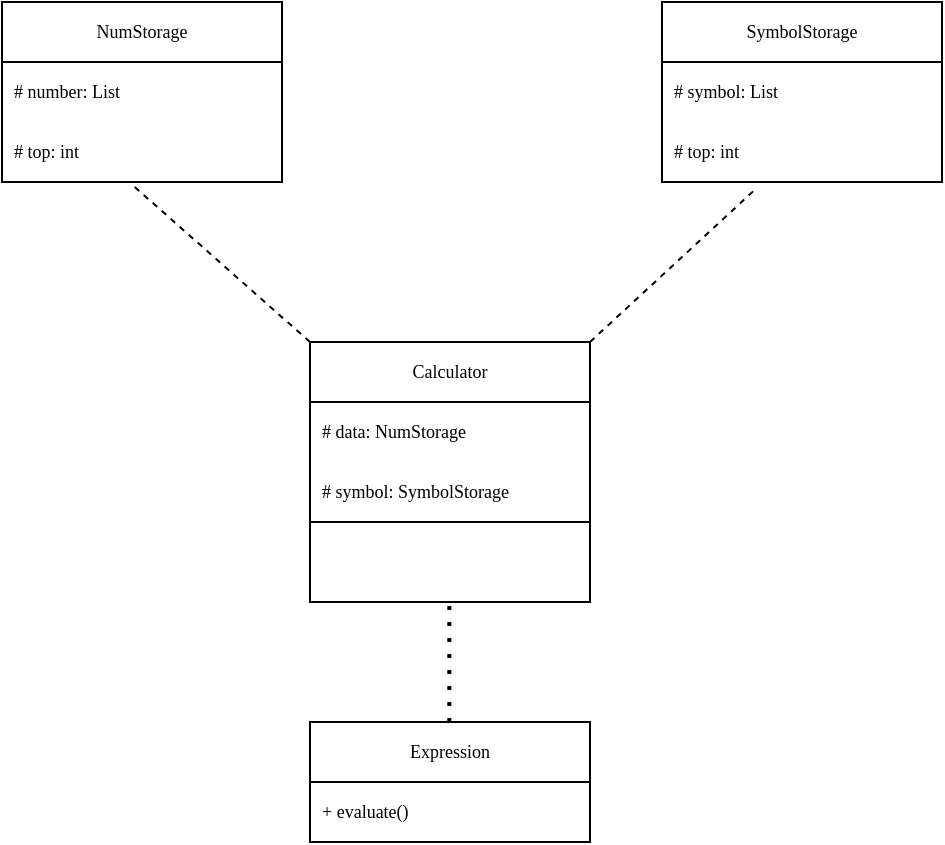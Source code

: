 <mxfile version="23.1.0" type="github">
  <diagram id="C5RBs43oDa-KdzZeNtuy" name="Page-1">
    <mxGraphModel dx="989" dy="541" grid="1" gridSize="10" guides="1" tooltips="1" connect="1" arrows="1" fold="1" page="1" pageScale="1" pageWidth="827" pageHeight="1169" math="0" shadow="0">
      <root>
        <mxCell id="WIyWlLk6GJQsqaUBKTNV-0" />
        <mxCell id="WIyWlLk6GJQsqaUBKTNV-1" parent="WIyWlLk6GJQsqaUBKTNV-0" />
        <mxCell id="__7aa9Ticv8BTrV1trAX-0" value="NumStorage" style="swimlane;fontStyle=0;childLayout=stackLayout;horizontal=1;startSize=30;horizontalStack=0;resizeParent=1;resizeParentMax=0;resizeLast=0;collapsible=1;marginBottom=0;whiteSpace=wrap;html=1;fontSize=9;fontFamily=Verdana;" parent="WIyWlLk6GJQsqaUBKTNV-1" vertex="1">
          <mxGeometry x="190" y="40" width="140" height="90" as="geometry" />
        </mxCell>
        <mxCell id="__7aa9Ticv8BTrV1trAX-1" value="# number: List" style="text;strokeColor=none;fillColor=none;align=left;verticalAlign=middle;spacingLeft=4;spacingRight=4;overflow=hidden;points=[[0,0.5],[1,0.5]];portConstraint=eastwest;rotatable=0;whiteSpace=wrap;html=1;fontSize=9;fontFamily=Verdana;" parent="__7aa9Ticv8BTrV1trAX-0" vertex="1">
          <mxGeometry y="30" width="140" height="30" as="geometry" />
        </mxCell>
        <mxCell id="__7aa9Ticv8BTrV1trAX-2" value="# top: int" style="text;strokeColor=none;fillColor=none;align=left;verticalAlign=middle;spacingLeft=4;spacingRight=4;overflow=hidden;points=[[0,0.5],[1,0.5]];portConstraint=eastwest;rotatable=0;whiteSpace=wrap;html=1;perimeterSpacing=4;fontSize=9;fontFamily=Verdana;" parent="__7aa9Ticv8BTrV1trAX-0" vertex="1">
          <mxGeometry y="60" width="140" height="30" as="geometry" />
        </mxCell>
        <mxCell id="__7aa9Ticv8BTrV1trAX-9" value="SymbolStorage" style="swimlane;fontStyle=0;childLayout=stackLayout;horizontal=1;startSize=30;horizontalStack=0;resizeParent=1;resizeParentMax=0;resizeLast=0;collapsible=1;marginBottom=0;whiteSpace=wrap;html=1;fontSize=9;fontFamily=Verdana;" parent="WIyWlLk6GJQsqaUBKTNV-1" vertex="1">
          <mxGeometry x="520" y="40" width="140" height="90" as="geometry" />
        </mxCell>
        <mxCell id="__7aa9Ticv8BTrV1trAX-10" value="# symbol: List" style="text;strokeColor=none;fillColor=none;align=left;verticalAlign=middle;spacingLeft=4;spacingRight=4;overflow=hidden;points=[[0,0.5],[1,0.5]];portConstraint=eastwest;rotatable=0;whiteSpace=wrap;html=1;fontSize=9;fontFamily=Verdana;" parent="__7aa9Ticv8BTrV1trAX-9" vertex="1">
          <mxGeometry y="30" width="140" height="30" as="geometry" />
        </mxCell>
        <mxCell id="__7aa9Ticv8BTrV1trAX-11" value="# top: int" style="text;strokeColor=none;fillColor=none;align=left;verticalAlign=middle;spacingLeft=4;spacingRight=4;overflow=hidden;points=[[0,0.5],[1,0.5]];portConstraint=eastwest;rotatable=0;whiteSpace=wrap;html=1;fontSize=9;fontFamily=Verdana;" parent="__7aa9Ticv8BTrV1trAX-9" vertex="1">
          <mxGeometry y="60" width="140" height="30" as="geometry" />
        </mxCell>
        <mxCell id="zj9nEusKQUSDWfUNJ4dz-2" value="" style="endArrow=none;dashed=1;html=1;rounded=0;exitX=0;exitY=0;exitDx=0;exitDy=0;entryX=0.462;entryY=0.914;entryDx=0;entryDy=0;entryPerimeter=0;fontSize=9;fontFamily=Verdana;" edge="1" parent="WIyWlLk6GJQsqaUBKTNV-1" source="zj9nEusKQUSDWfUNJ4dz-4" target="__7aa9Ticv8BTrV1trAX-2">
          <mxGeometry width="50" height="50" relative="1" as="geometry">
            <mxPoint x="272.16" y="167.84" as="sourcePoint" />
            <mxPoint x="270" y="130" as="targetPoint" />
          </mxGeometry>
        </mxCell>
        <mxCell id="zj9nEusKQUSDWfUNJ4dz-3" value="" style="endArrow=none;dashed=1;html=1;rounded=0;exitX=1;exitY=0;exitDx=0;exitDy=0;entryX=0.34;entryY=1.093;entryDx=0;entryDy=0;entryPerimeter=0;fontSize=9;fontFamily=Verdana;" edge="1" parent="WIyWlLk6GJQsqaUBKTNV-1" source="zj9nEusKQUSDWfUNJ4dz-4" target="__7aa9Ticv8BTrV1trAX-11">
          <mxGeometry width="50" height="50" relative="1" as="geometry">
            <mxPoint x="542" y="168" as="sourcePoint" />
            <mxPoint x="540" y="130" as="targetPoint" />
          </mxGeometry>
        </mxCell>
        <mxCell id="zj9nEusKQUSDWfUNJ4dz-4" value="Calculator" style="swimlane;fontStyle=0;childLayout=stackLayout;horizontal=1;startSize=30;horizontalStack=0;resizeParent=1;resizeParentMax=0;resizeLast=0;collapsible=1;marginBottom=0;whiteSpace=wrap;html=1;fontSize=9;fontFamily=Verdana;" vertex="1" parent="WIyWlLk6GJQsqaUBKTNV-1">
          <mxGeometry x="344" y="210" width="140" height="130" as="geometry" />
        </mxCell>
        <mxCell id="zj9nEusKQUSDWfUNJ4dz-5" value="# data: NumStorage" style="text;strokeColor=none;fillColor=none;align=left;verticalAlign=middle;spacingLeft=4;spacingRight=4;overflow=hidden;points=[[0,0.5],[1,0.5]];portConstraint=eastwest;rotatable=0;whiteSpace=wrap;html=1;fontSize=9;fontFamily=Verdana;" vertex="1" parent="zj9nEusKQUSDWfUNJ4dz-4">
          <mxGeometry y="30" width="140" height="30" as="geometry" />
        </mxCell>
        <mxCell id="zj9nEusKQUSDWfUNJ4dz-6" value="# symbol: SymbolStorage" style="text;strokeColor=none;fillColor=none;align=left;verticalAlign=middle;spacingLeft=4;spacingRight=4;overflow=hidden;points=[[0,0.5],[1,0.5]];portConstraint=eastwest;rotatable=0;whiteSpace=wrap;html=1;fontSize=9;fontFamily=Verdana;" vertex="1" parent="zj9nEusKQUSDWfUNJ4dz-4">
          <mxGeometry y="60" width="140" height="30" as="geometry" />
        </mxCell>
        <mxCell id="zj9nEusKQUSDWfUNJ4dz-15" value="" style="endArrow=none;html=1;rounded=0;fontFamily=Verdana;" edge="1" parent="zj9nEusKQUSDWfUNJ4dz-4">
          <mxGeometry width="50" height="50" relative="1" as="geometry">
            <mxPoint x="140" y="90" as="sourcePoint" />
            <mxPoint y="90" as="targetPoint" />
          </mxGeometry>
        </mxCell>
        <mxCell id="zj9nEusKQUSDWfUNJ4dz-12" style="text;strokeColor=none;fillColor=none;align=left;verticalAlign=middle;spacingLeft=4;spacingRight=4;overflow=hidden;points=[[0,0.5],[1,0.5]];portConstraint=eastwest;rotatable=0;whiteSpace=wrap;html=1;fontSize=9;fontFamily=Verdana;flipH=1;direction=east;" vertex="1" parent="zj9nEusKQUSDWfUNJ4dz-4">
          <mxGeometry y="90" width="140" height="40" as="geometry" />
        </mxCell>
        <mxCell id="zj9nEusKQUSDWfUNJ4dz-16" value="" style="endArrow=none;dashed=1;html=1;dashPattern=1 3;strokeWidth=2;rounded=0;fontFamily=Verdana;" edge="1" parent="WIyWlLk6GJQsqaUBKTNV-1">
          <mxGeometry width="50" height="50" relative="1" as="geometry">
            <mxPoint x="413.66" y="400" as="sourcePoint" />
            <mxPoint x="413.66" y="340" as="targetPoint" />
          </mxGeometry>
        </mxCell>
        <mxCell id="zj9nEusKQUSDWfUNJ4dz-17" value="Expression" style="swimlane;fontStyle=0;childLayout=stackLayout;horizontal=1;startSize=30;horizontalStack=0;resizeParent=1;resizeParentMax=0;resizeLast=0;collapsible=1;marginBottom=0;whiteSpace=wrap;html=1;fontFamily=Verdana;fontSize=9;" vertex="1" parent="WIyWlLk6GJQsqaUBKTNV-1">
          <mxGeometry x="344" y="400" width="140" height="60" as="geometry" />
        </mxCell>
        <mxCell id="zj9nEusKQUSDWfUNJ4dz-18" value="+ evaluate()" style="text;strokeColor=none;fillColor=none;align=left;verticalAlign=middle;spacingLeft=4;spacingRight=4;overflow=hidden;points=[[0,0.5],[1,0.5]];portConstraint=eastwest;rotatable=0;whiteSpace=wrap;html=1;fontFamily=Verdana;fontSize=9;" vertex="1" parent="zj9nEusKQUSDWfUNJ4dz-17">
          <mxGeometry y="30" width="140" height="30" as="geometry" />
        </mxCell>
      </root>
    </mxGraphModel>
  </diagram>
</mxfile>
